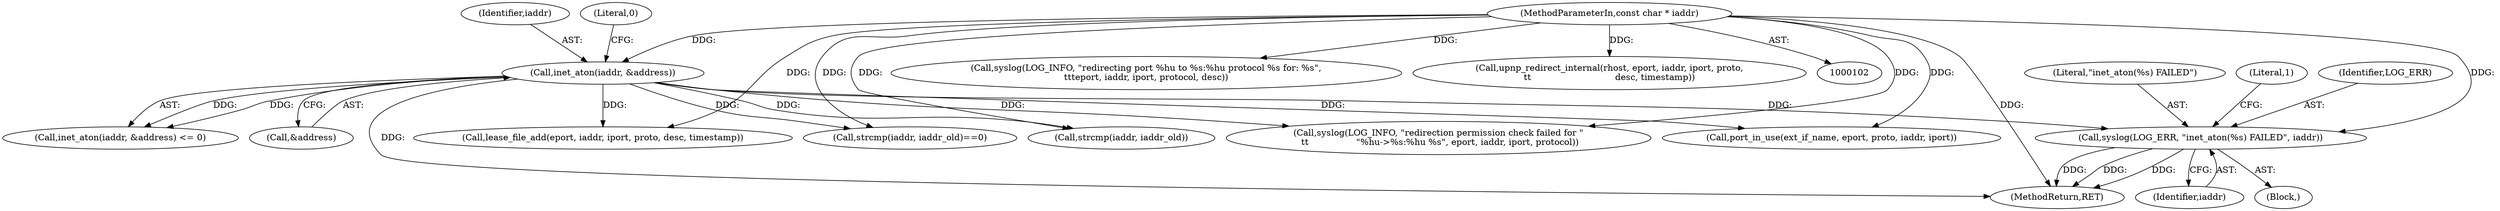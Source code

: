 digraph "0_miniupnp_f321c2066b96d18afa5158dfa2d2873a2957ef38@API" {
"1000130" [label="(Call,syslog(LOG_ERR, \"inet_aton(%s) FAILED\", iaddr))"];
"1000124" [label="(Call,inet_aton(iaddr, &address))"];
"1000105" [label="(MethodParameterIn,const char * iaddr)"];
"1000307" [label="(Call,port_in_use(ext_if_name, eport, proto, iaddr, iport))"];
"1000130" [label="(Call,syslog(LOG_ERR, \"inet_aton(%s) FAILED\", iaddr))"];
"1000125" [label="(Identifier,iaddr)"];
"1000136" [label="(Literal,1)"];
"1000196" [label="(Call,strcmp(iaddr, iaddr_old))"];
"1000124" [label="(Call,inet_aton(iaddr, &address))"];
"1000133" [label="(Identifier,iaddr)"];
"1000123" [label="(Call,inet_aton(iaddr, &address) <= 0)"];
"1000129" [label="(Block,)"];
"1000131" [label="(Identifier,LOG_ERR)"];
"1000128" [label="(Literal,0)"];
"1000282" [label="(Call,lease_file_add(eport, iaddr, iport, proto, desc, timestamp))"];
"1000335" [label="(Call,syslog(LOG_INFO, \"redirecting port %hu to %s:%hu protocol %s for: %s\",\n\t\t\teport, iaddr, iport, protocol, desc))"];
"1000352" [label="(MethodReturn,RET)"];
"1000344" [label="(Call,upnp_redirect_internal(rhost, eport, iaddr, iport, proto,\n\t\t                              desc, timestamp))"];
"1000195" [label="(Call,strcmp(iaddr, iaddr_old)==0)"];
"1000126" [label="(Call,&address)"];
"1000146" [label="(Call,syslog(LOG_INFO, \"redirection permission check failed for \"\n \t\t                 \"%hu->%s:%hu %s\", eport, iaddr, iport, protocol))"];
"1000132" [label="(Literal,\"inet_aton(%s) FAILED\")"];
"1000105" [label="(MethodParameterIn,const char * iaddr)"];
"1000130" -> "1000129"  [label="AST: "];
"1000130" -> "1000133"  [label="CFG: "];
"1000131" -> "1000130"  [label="AST: "];
"1000132" -> "1000130"  [label="AST: "];
"1000133" -> "1000130"  [label="AST: "];
"1000136" -> "1000130"  [label="CFG: "];
"1000130" -> "1000352"  [label="DDG: "];
"1000130" -> "1000352"  [label="DDG: "];
"1000130" -> "1000352"  [label="DDG: "];
"1000124" -> "1000130"  [label="DDG: "];
"1000105" -> "1000130"  [label="DDG: "];
"1000124" -> "1000123"  [label="AST: "];
"1000124" -> "1000126"  [label="CFG: "];
"1000125" -> "1000124"  [label="AST: "];
"1000126" -> "1000124"  [label="AST: "];
"1000128" -> "1000124"  [label="CFG: "];
"1000124" -> "1000352"  [label="DDG: "];
"1000124" -> "1000123"  [label="DDG: "];
"1000124" -> "1000123"  [label="DDG: "];
"1000105" -> "1000124"  [label="DDG: "];
"1000124" -> "1000146"  [label="DDG: "];
"1000124" -> "1000195"  [label="DDG: "];
"1000124" -> "1000196"  [label="DDG: "];
"1000124" -> "1000282"  [label="DDG: "];
"1000124" -> "1000307"  [label="DDG: "];
"1000105" -> "1000102"  [label="AST: "];
"1000105" -> "1000352"  [label="DDG: "];
"1000105" -> "1000146"  [label="DDG: "];
"1000105" -> "1000195"  [label="DDG: "];
"1000105" -> "1000196"  [label="DDG: "];
"1000105" -> "1000282"  [label="DDG: "];
"1000105" -> "1000307"  [label="DDG: "];
"1000105" -> "1000335"  [label="DDG: "];
"1000105" -> "1000344"  [label="DDG: "];
}
